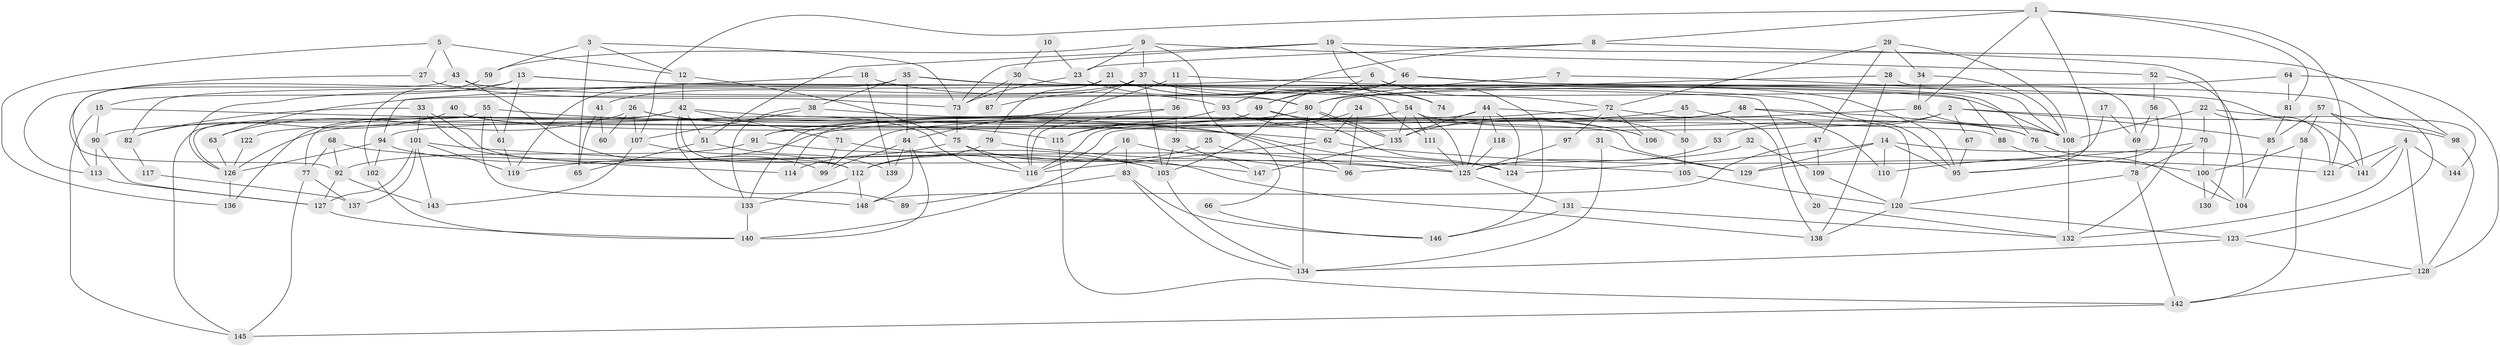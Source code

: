 // coarse degree distribution, {6: 0.09090909090909091, 7: 0.0707070707070707, 4: 0.25252525252525254, 8: 0.08080808080808081, 5: 0.18181818181818182, 9: 0.04040404040404041, 2: 0.13131313131313133, 3: 0.12121212121212122, 12: 0.010101010101010102, 10: 0.010101010101010102, 11: 0.010101010101010102}
// Generated by graph-tools (version 1.1) at 2025/41/03/06/25 10:41:58]
// undirected, 148 vertices, 296 edges
graph export_dot {
graph [start="1"]
  node [color=gray90,style=filled];
  1;
  2;
  3;
  4;
  5;
  6;
  7;
  8;
  9;
  10;
  11;
  12;
  13;
  14;
  15;
  16;
  17;
  18;
  19;
  20;
  21;
  22;
  23;
  24;
  25;
  26;
  27;
  28;
  29;
  30;
  31;
  32;
  33;
  34;
  35;
  36;
  37;
  38;
  39;
  40;
  41;
  42;
  43;
  44;
  45;
  46;
  47;
  48;
  49;
  50;
  51;
  52;
  53;
  54;
  55;
  56;
  57;
  58;
  59;
  60;
  61;
  62;
  63;
  64;
  65;
  66;
  67;
  68;
  69;
  70;
  71;
  72;
  73;
  74;
  75;
  76;
  77;
  78;
  79;
  80;
  81;
  82;
  83;
  84;
  85;
  86;
  87;
  88;
  89;
  90;
  91;
  92;
  93;
  94;
  95;
  96;
  97;
  98;
  99;
  100;
  101;
  102;
  103;
  104;
  105;
  106;
  107;
  108;
  109;
  110;
  111;
  112;
  113;
  114;
  115;
  116;
  117;
  118;
  119;
  120;
  121;
  122;
  123;
  124;
  125;
  126;
  127;
  128;
  129;
  130;
  131;
  132;
  133;
  134;
  135;
  136;
  137;
  138;
  139;
  140;
  141;
  142;
  143;
  144;
  145;
  146;
  147;
  148;
  1 -- 8;
  1 -- 107;
  1 -- 81;
  1 -- 86;
  1 -- 95;
  1 -- 121;
  2 -- 85;
  2 -- 126;
  2 -- 53;
  2 -- 67;
  2 -- 98;
  3 -- 73;
  3 -- 12;
  3 -- 59;
  3 -- 65;
  4 -- 128;
  4 -- 121;
  4 -- 132;
  4 -- 141;
  4 -- 144;
  5 -- 12;
  5 -- 43;
  5 -- 27;
  5 -- 136;
  6 -- 49;
  6 -- 146;
  6 -- 72;
  6 -- 126;
  7 -- 80;
  7 -- 108;
  8 -- 93;
  8 -- 23;
  8 -- 130;
  9 -- 59;
  9 -- 52;
  9 -- 23;
  9 -- 37;
  9 -- 66;
  10 -- 23;
  10 -- 30;
  11 -- 95;
  11 -- 36;
  11 -- 84;
  12 -- 42;
  12 -- 75;
  13 -- 15;
  13 -- 61;
  13 -- 20;
  13 -- 95;
  13 -- 113;
  14 -- 141;
  14 -- 95;
  14 -- 110;
  14 -- 124;
  14 -- 129;
  15 -- 90;
  15 -- 145;
  15 -- 62;
  16 -- 140;
  16 -- 96;
  16 -- 83;
  17 -- 69;
  17 -- 129;
  18 -- 139;
  18 -- 94;
  18 -- 93;
  19 -- 98;
  19 -- 46;
  19 -- 51;
  19 -- 73;
  19 -- 74;
  20 -- 132;
  21 -- 54;
  21 -- 74;
  21 -- 79;
  21 -- 82;
  22 -- 108;
  22 -- 123;
  22 -- 70;
  22 -- 121;
  23 -- 73;
  23 -- 80;
  24 -- 115;
  24 -- 62;
  24 -- 96;
  25 -- 112;
  25 -- 125;
  26 -- 107;
  26 -- 63;
  26 -- 60;
  26 -- 96;
  26 -- 115;
  27 -- 92;
  27 -- 73;
  28 -- 80;
  28 -- 138;
  28 -- 69;
  29 -- 108;
  29 -- 72;
  29 -- 34;
  29 -- 47;
  30 -- 88;
  30 -- 73;
  30 -- 87;
  31 -- 134;
  31 -- 129;
  32 -- 96;
  32 -- 109;
  33 -- 82;
  33 -- 114;
  33 -- 101;
  33 -- 112;
  34 -- 108;
  34 -- 86;
  35 -- 84;
  35 -- 108;
  35 -- 38;
  35 -- 111;
  35 -- 119;
  36 -- 116;
  36 -- 94;
  36 -- 39;
  37 -- 116;
  37 -- 41;
  37 -- 74;
  37 -- 87;
  37 -- 103;
  37 -- 141;
  38 -- 133;
  38 -- 107;
  38 -- 129;
  39 -- 147;
  39 -- 103;
  40 -- 145;
  40 -- 116;
  40 -- 82;
  40 -- 108;
  41 -- 65;
  41 -- 60;
  42 -- 136;
  42 -- 112;
  42 -- 51;
  42 -- 71;
  42 -- 77;
  42 -- 88;
  42 -- 89;
  43 -- 113;
  43 -- 80;
  43 -- 99;
  44 -- 125;
  44 -- 135;
  44 -- 50;
  44 -- 114;
  44 -- 118;
  44 -- 124;
  45 -- 119;
  45 -- 138;
  45 -- 50;
  46 -- 103;
  46 -- 132;
  46 -- 49;
  46 -- 63;
  46 -- 76;
  46 -- 144;
  47 -- 148;
  47 -- 109;
  48 -- 76;
  48 -- 120;
  48 -- 99;
  48 -- 135;
  49 -- 124;
  49 -- 90;
  49 -- 106;
  49 -- 122;
  50 -- 105;
  51 -- 65;
  51 -- 139;
  52 -- 56;
  52 -- 104;
  53 -- 125;
  54 -- 135;
  54 -- 125;
  54 -- 76;
  54 -- 111;
  54 -- 133;
  55 -- 125;
  55 -- 148;
  55 -- 61;
  55 -- 126;
  56 -- 69;
  56 -- 95;
  57 -- 141;
  57 -- 58;
  57 -- 85;
  57 -- 98;
  58 -- 142;
  58 -- 100;
  59 -- 102;
  61 -- 119;
  62 -- 121;
  62 -- 116;
  63 -- 126;
  64 -- 91;
  64 -- 128;
  64 -- 81;
  66 -- 146;
  67 -- 95;
  68 -- 124;
  68 -- 92;
  68 -- 77;
  69 -- 78;
  70 -- 110;
  70 -- 78;
  70 -- 100;
  71 -- 99;
  71 -- 147;
  72 -- 116;
  72 -- 97;
  72 -- 106;
  72 -- 110;
  73 -- 75;
  75 -- 116;
  75 -- 114;
  75 -- 138;
  76 -- 104;
  77 -- 137;
  77 -- 145;
  78 -- 142;
  78 -- 120;
  79 -- 112;
  79 -- 125;
  80 -- 135;
  80 -- 135;
  80 -- 91;
  80 -- 134;
  81 -- 85;
  82 -- 117;
  83 -- 134;
  83 -- 89;
  83 -- 146;
  84 -- 99;
  84 -- 139;
  84 -- 140;
  84 -- 148;
  85 -- 104;
  86 -- 108;
  86 -- 116;
  88 -- 100;
  90 -- 127;
  90 -- 113;
  91 -- 103;
  91 -- 92;
  92 -- 127;
  92 -- 143;
  93 -- 106;
  93 -- 115;
  94 -- 103;
  94 -- 126;
  94 -- 102;
  97 -- 125;
  98 -- 128;
  100 -- 104;
  100 -- 130;
  101 -- 143;
  101 -- 105;
  101 -- 119;
  101 -- 127;
  101 -- 137;
  102 -- 140;
  103 -- 134;
  105 -- 120;
  107 -- 112;
  107 -- 143;
  108 -- 132;
  109 -- 120;
  111 -- 125;
  112 -- 133;
  112 -- 148;
  113 -- 127;
  115 -- 142;
  117 -- 137;
  118 -- 125;
  120 -- 123;
  120 -- 138;
  122 -- 126;
  123 -- 134;
  123 -- 128;
  125 -- 131;
  126 -- 136;
  127 -- 140;
  128 -- 142;
  131 -- 132;
  131 -- 146;
  133 -- 140;
  135 -- 147;
  142 -- 145;
}
